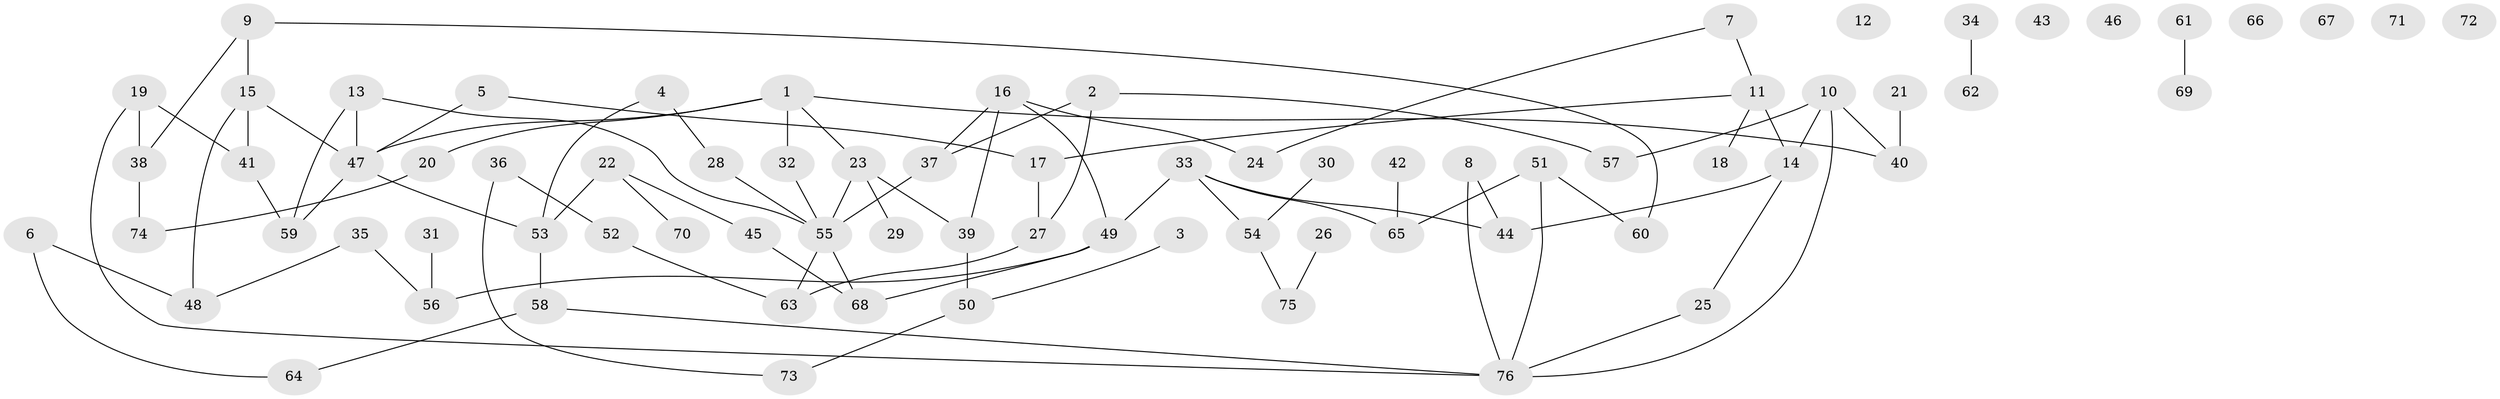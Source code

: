 // coarse degree distribution, {3: 0.27586206896551724, 2: 0.27586206896551724, 5: 0.1724137931034483, 4: 0.06896551724137931, 6: 0.10344827586206896, 7: 0.034482758620689655, 1: 0.06896551724137931}
// Generated by graph-tools (version 1.1) at 2025/35/03/04/25 23:35:46]
// undirected, 76 vertices, 91 edges
graph export_dot {
  node [color=gray90,style=filled];
  1;
  2;
  3;
  4;
  5;
  6;
  7;
  8;
  9;
  10;
  11;
  12;
  13;
  14;
  15;
  16;
  17;
  18;
  19;
  20;
  21;
  22;
  23;
  24;
  25;
  26;
  27;
  28;
  29;
  30;
  31;
  32;
  33;
  34;
  35;
  36;
  37;
  38;
  39;
  40;
  41;
  42;
  43;
  44;
  45;
  46;
  47;
  48;
  49;
  50;
  51;
  52;
  53;
  54;
  55;
  56;
  57;
  58;
  59;
  60;
  61;
  62;
  63;
  64;
  65;
  66;
  67;
  68;
  69;
  70;
  71;
  72;
  73;
  74;
  75;
  76;
  1 -- 20;
  1 -- 23;
  1 -- 32;
  1 -- 40;
  1 -- 47;
  2 -- 27;
  2 -- 37;
  2 -- 57;
  3 -- 50;
  4 -- 28;
  4 -- 53;
  5 -- 17;
  5 -- 47;
  6 -- 48;
  6 -- 64;
  7 -- 11;
  7 -- 24;
  8 -- 44;
  8 -- 76;
  9 -- 15;
  9 -- 38;
  9 -- 60;
  10 -- 14;
  10 -- 40;
  10 -- 57;
  10 -- 76;
  11 -- 14;
  11 -- 17;
  11 -- 18;
  13 -- 47;
  13 -- 55;
  13 -- 59;
  14 -- 25;
  14 -- 44;
  15 -- 41;
  15 -- 47;
  15 -- 48;
  16 -- 24;
  16 -- 37;
  16 -- 39;
  16 -- 49;
  17 -- 27;
  19 -- 38;
  19 -- 41;
  19 -- 76;
  20 -- 74;
  21 -- 40;
  22 -- 45;
  22 -- 53;
  22 -- 70;
  23 -- 29;
  23 -- 39;
  23 -- 55;
  25 -- 76;
  26 -- 75;
  27 -- 63;
  28 -- 55;
  30 -- 54;
  31 -- 56;
  32 -- 55;
  33 -- 44;
  33 -- 49;
  33 -- 54;
  33 -- 65;
  34 -- 62;
  35 -- 48;
  35 -- 56;
  36 -- 52;
  36 -- 73;
  37 -- 55;
  38 -- 74;
  39 -- 50;
  41 -- 59;
  42 -- 65;
  45 -- 68;
  47 -- 53;
  47 -- 59;
  49 -- 56;
  49 -- 68;
  50 -- 73;
  51 -- 60;
  51 -- 65;
  51 -- 76;
  52 -- 63;
  53 -- 58;
  54 -- 75;
  55 -- 63;
  55 -- 68;
  58 -- 64;
  58 -- 76;
  61 -- 69;
}
